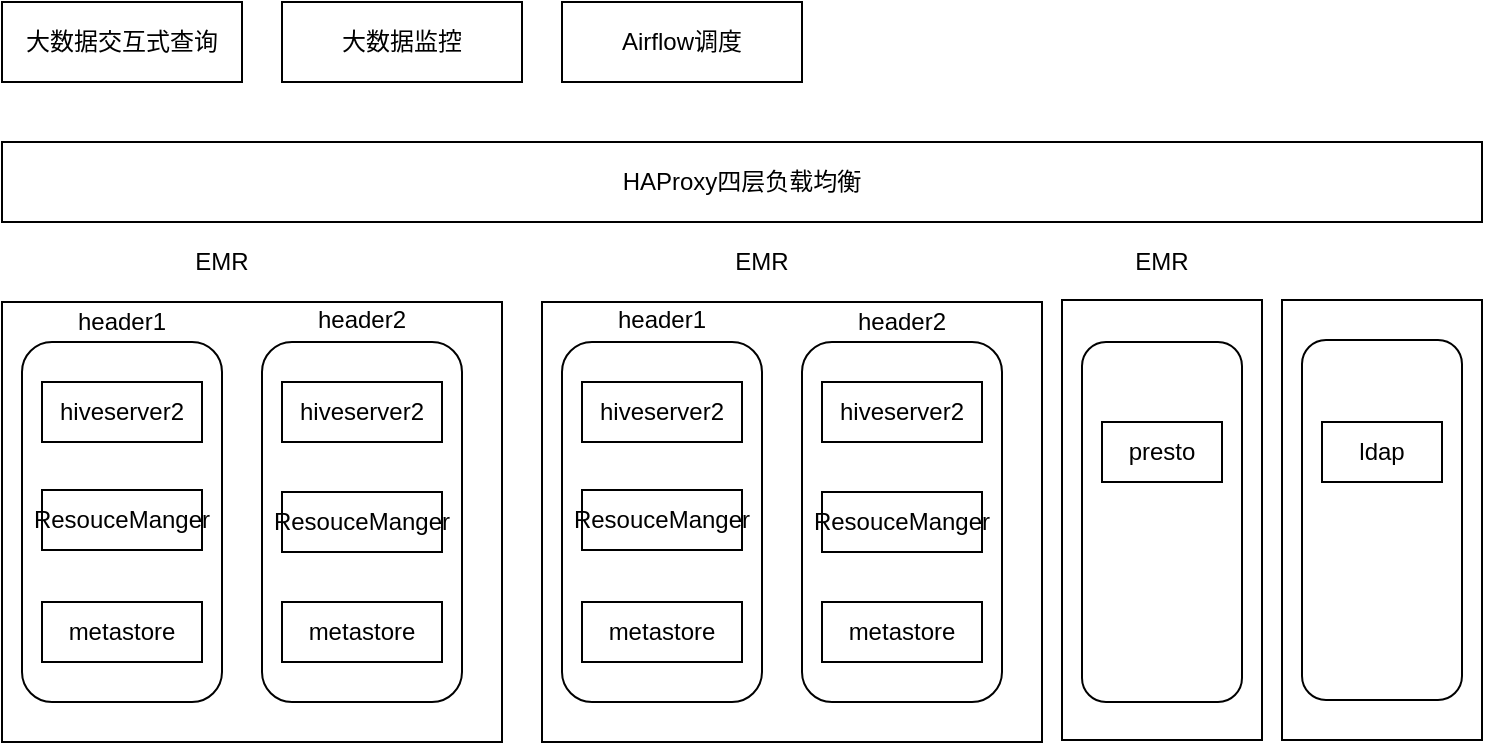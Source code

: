 <mxfile version="14.0.4" type="github"><diagram id="oRiqMw456152oqszFW_P" name="Page-1"><mxGraphModel dx="946" dy="469" grid="1" gridSize="10" guides="1" tooltips="1" connect="1" arrows="1" fold="1" page="1" pageScale="1" pageWidth="827" pageHeight="1169" math="0" shadow="0"><root><mxCell id="0"/><mxCell id="1" parent="0"/><mxCell id="1zwKv4tevn1JvmW_jRLO-3" value="" style="rounded=0;whiteSpace=wrap;html=1;" parent="1" vertex="1"><mxGeometry x="160" y="310" width="250" height="220" as="geometry"/></mxCell><mxCell id="1zwKv4tevn1JvmW_jRLO-4" value="" style="rounded=1;whiteSpace=wrap;html=1;" parent="1" vertex="1"><mxGeometry x="170" y="330" width="100" height="180" as="geometry"/></mxCell><mxCell id="1zwKv4tevn1JvmW_jRLO-6" value="EMR" style="text;html=1;strokeColor=none;fillColor=none;align=center;verticalAlign=middle;whiteSpace=wrap;rounded=0;" parent="1" vertex="1"><mxGeometry x="250" y="280" width="40" height="20" as="geometry"/></mxCell><mxCell id="2UJx_Au9Li4VGMM_gxLe-1" value="" style="rounded=1;whiteSpace=wrap;html=1;" vertex="1" parent="1"><mxGeometry x="290" y="330" width="100" height="180" as="geometry"/></mxCell><mxCell id="2UJx_Au9Li4VGMM_gxLe-2" value="hiveserver2" style="rounded=0;whiteSpace=wrap;html=1;" vertex="1" parent="1"><mxGeometry x="180" y="350" width="80" height="30" as="geometry"/></mxCell><mxCell id="2UJx_Au9Li4VGMM_gxLe-3" value="ResouceManger" style="rounded=0;whiteSpace=wrap;html=1;" vertex="1" parent="1"><mxGeometry x="180" y="404" width="80" height="30" as="geometry"/></mxCell><mxCell id="2UJx_Au9Li4VGMM_gxLe-4" value="metastore" style="rounded=0;whiteSpace=wrap;html=1;" vertex="1" parent="1"><mxGeometry x="180" y="460" width="80" height="30" as="geometry"/></mxCell><mxCell id="2UJx_Au9Li4VGMM_gxLe-5" value="hiveserver2" style="rounded=0;whiteSpace=wrap;html=1;" vertex="1" parent="1"><mxGeometry x="300" y="350" width="80" height="30" as="geometry"/></mxCell><mxCell id="2UJx_Au9Li4VGMM_gxLe-6" value="ResouceManger" style="rounded=0;whiteSpace=wrap;html=1;" vertex="1" parent="1"><mxGeometry x="300" y="405" width="80" height="30" as="geometry"/></mxCell><mxCell id="2UJx_Au9Li4VGMM_gxLe-7" value="metastore" style="rounded=0;whiteSpace=wrap;html=1;" vertex="1" parent="1"><mxGeometry x="300" y="460" width="80" height="30" as="geometry"/></mxCell><mxCell id="2UJx_Au9Li4VGMM_gxLe-8" value="" style="rounded=0;whiteSpace=wrap;html=1;" vertex="1" parent="1"><mxGeometry x="430" y="310" width="250" height="220" as="geometry"/></mxCell><mxCell id="2UJx_Au9Li4VGMM_gxLe-9" value="" style="rounded=1;whiteSpace=wrap;html=1;" vertex="1" parent="1"><mxGeometry x="440" y="330" width="100" height="180" as="geometry"/></mxCell><mxCell id="2UJx_Au9Li4VGMM_gxLe-10" value="EMR" style="text;html=1;strokeColor=none;fillColor=none;align=center;verticalAlign=middle;whiteSpace=wrap;rounded=0;" vertex="1" parent="1"><mxGeometry x="520" y="280" width="40" height="20" as="geometry"/></mxCell><mxCell id="2UJx_Au9Li4VGMM_gxLe-12" value="" style="rounded=1;whiteSpace=wrap;html=1;" vertex="1" parent="1"><mxGeometry x="560" y="330" width="100" height="180" as="geometry"/></mxCell><mxCell id="2UJx_Au9Li4VGMM_gxLe-13" value="hiveserver2" style="rounded=0;whiteSpace=wrap;html=1;" vertex="1" parent="1"><mxGeometry x="450" y="350" width="80" height="30" as="geometry"/></mxCell><mxCell id="2UJx_Au9Li4VGMM_gxLe-14" value="ResouceManger" style="rounded=0;whiteSpace=wrap;html=1;" vertex="1" parent="1"><mxGeometry x="450" y="404" width="80" height="30" as="geometry"/></mxCell><mxCell id="2UJx_Au9Li4VGMM_gxLe-15" value="metastore" style="rounded=0;whiteSpace=wrap;html=1;" vertex="1" parent="1"><mxGeometry x="450" y="460" width="80" height="30" as="geometry"/></mxCell><mxCell id="2UJx_Au9Li4VGMM_gxLe-16" value="hiveserver2" style="rounded=0;whiteSpace=wrap;html=1;" vertex="1" parent="1"><mxGeometry x="570" y="350" width="80" height="30" as="geometry"/></mxCell><mxCell id="2UJx_Au9Li4VGMM_gxLe-17" value="ResouceManger" style="rounded=0;whiteSpace=wrap;html=1;" vertex="1" parent="1"><mxGeometry x="570" y="405" width="80" height="30" as="geometry"/></mxCell><mxCell id="2UJx_Au9Li4VGMM_gxLe-18" value="metastore" style="rounded=0;whiteSpace=wrap;html=1;" vertex="1" parent="1"><mxGeometry x="570" y="460" width="80" height="30" as="geometry"/></mxCell><mxCell id="2UJx_Au9Li4VGMM_gxLe-20" value="HAProxy四层负载均衡" style="rounded=0;whiteSpace=wrap;html=1;" vertex="1" parent="1"><mxGeometry x="160" y="230" width="740" height="40" as="geometry"/></mxCell><mxCell id="2UJx_Au9Li4VGMM_gxLe-21" value="大数据交互式查询" style="rounded=0;whiteSpace=wrap;html=1;" vertex="1" parent="1"><mxGeometry x="160" y="160" width="120" height="40" as="geometry"/></mxCell><mxCell id="2UJx_Au9Li4VGMM_gxLe-22" value="大数据监控" style="rounded=0;whiteSpace=wrap;html=1;" vertex="1" parent="1"><mxGeometry x="300" y="160" width="120" height="40" as="geometry"/></mxCell><mxCell id="2UJx_Au9Li4VGMM_gxLe-23" value="Airflow调度" style="rounded=0;whiteSpace=wrap;html=1;" vertex="1" parent="1"><mxGeometry x="440" y="160" width="120" height="40" as="geometry"/></mxCell><mxCell id="2UJx_Au9Li4VGMM_gxLe-24" value="" style="rounded=0;whiteSpace=wrap;html=1;" vertex="1" parent="1"><mxGeometry x="690" y="309" width="100" height="220" as="geometry"/></mxCell><mxCell id="2UJx_Au9Li4VGMM_gxLe-25" value="header1" style="text;html=1;strokeColor=none;fillColor=none;align=center;verticalAlign=middle;whiteSpace=wrap;rounded=0;" vertex="1" parent="1"><mxGeometry x="200" y="310" width="40" height="20" as="geometry"/></mxCell><mxCell id="2UJx_Au9Li4VGMM_gxLe-26" value="header1" style="text;html=1;strokeColor=none;fillColor=none;align=center;verticalAlign=middle;whiteSpace=wrap;rounded=0;" vertex="1" parent="1"><mxGeometry x="470" y="309" width="40" height="20" as="geometry"/></mxCell><mxCell id="2UJx_Au9Li4VGMM_gxLe-27" value="header2" style="text;html=1;strokeColor=none;fillColor=none;align=center;verticalAlign=middle;whiteSpace=wrap;rounded=0;" vertex="1" parent="1"><mxGeometry x="320" y="309" width="40" height="20" as="geometry"/></mxCell><mxCell id="2UJx_Au9Li4VGMM_gxLe-28" value="header2" style="text;html=1;strokeColor=none;fillColor=none;align=center;verticalAlign=middle;whiteSpace=wrap;rounded=0;" vertex="1" parent="1"><mxGeometry x="590" y="310" width="40" height="20" as="geometry"/></mxCell><mxCell id="2UJx_Au9Li4VGMM_gxLe-29" value="EMR" style="text;html=1;strokeColor=none;fillColor=none;align=center;verticalAlign=middle;whiteSpace=wrap;rounded=0;" vertex="1" parent="1"><mxGeometry x="720" y="280" width="40" height="20" as="geometry"/></mxCell><mxCell id="2UJx_Au9Li4VGMM_gxLe-30" value="" style="rounded=1;whiteSpace=wrap;html=1;" vertex="1" parent="1"><mxGeometry x="700" y="330" width="80" height="180" as="geometry"/></mxCell><mxCell id="2UJx_Au9Li4VGMM_gxLe-31" value="presto" style="rounded=0;whiteSpace=wrap;html=1;" vertex="1" parent="1"><mxGeometry x="710" y="370" width="60" height="30" as="geometry"/></mxCell><mxCell id="2UJx_Au9Li4VGMM_gxLe-32" value="" style="rounded=0;whiteSpace=wrap;html=1;" vertex="1" parent="1"><mxGeometry x="800" y="309" width="100" height="220" as="geometry"/></mxCell><mxCell id="2UJx_Au9Li4VGMM_gxLe-33" value="" style="rounded=1;whiteSpace=wrap;html=1;" vertex="1" parent="1"><mxGeometry x="810" y="329" width="80" height="180" as="geometry"/></mxCell><mxCell id="2UJx_Au9Li4VGMM_gxLe-34" value="ldap" style="rounded=0;whiteSpace=wrap;html=1;" vertex="1" parent="1"><mxGeometry x="820" y="370" width="60" height="30" as="geometry"/></mxCell></root></mxGraphModel></diagram></mxfile>
